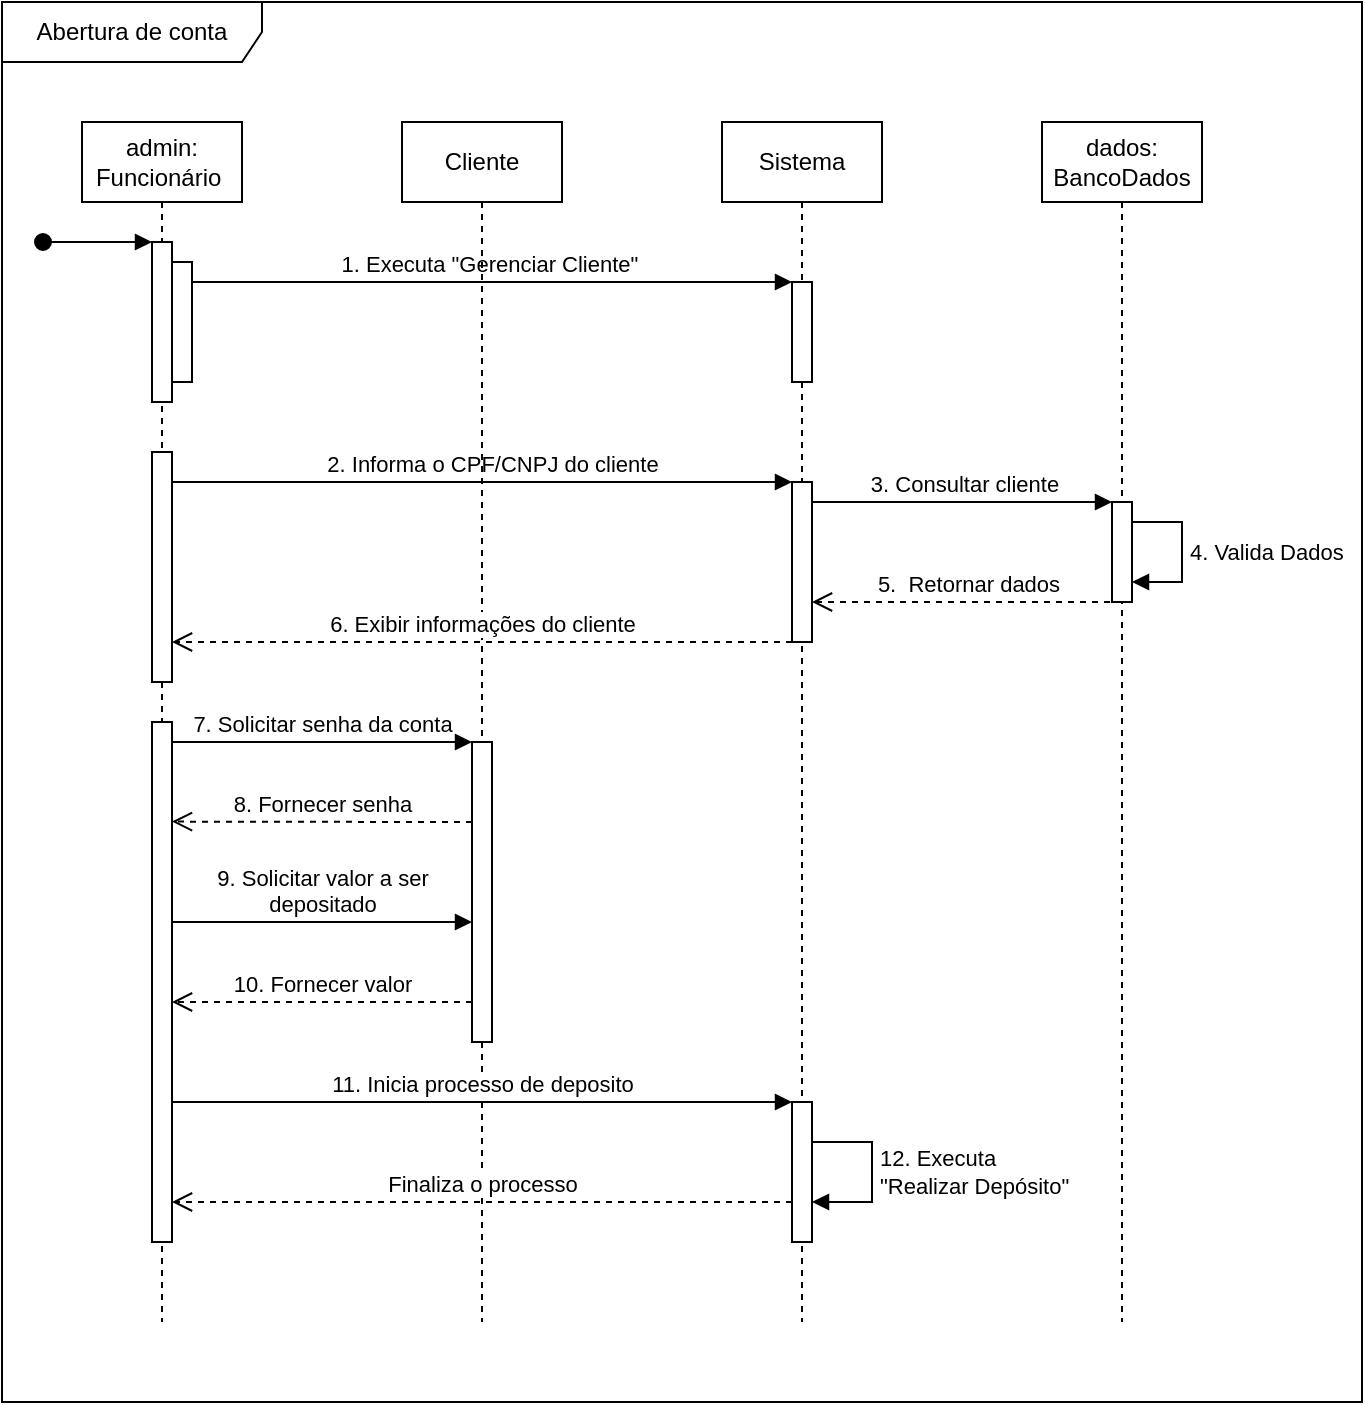 <mxfile version="22.0.2" type="device">
  <diagram name="Page-1" id="2YBvvXClWsGukQMizWep">
    <mxGraphModel dx="733" dy="443" grid="1" gridSize="10" guides="1" tooltips="1" connect="1" arrows="1" fold="1" page="1" pageScale="1" pageWidth="850" pageHeight="1100" math="0" shadow="0">
      <root>
        <mxCell id="0" />
        <mxCell id="1" parent="0" />
        <mxCell id="aM9ryv3xv72pqoxQDRHE-1" value="admin:&lt;br&gt;Funcionário&amp;nbsp;" style="shape=umlLifeline;perimeter=lifelinePerimeter;whiteSpace=wrap;html=1;container=0;dropTarget=0;collapsible=0;recursiveResize=0;outlineConnect=0;portConstraint=eastwest;newEdgeStyle={&quot;edgeStyle&quot;:&quot;elbowEdgeStyle&quot;,&quot;elbow&quot;:&quot;vertical&quot;,&quot;curved&quot;:0,&quot;rounded&quot;:0};" parent="1" vertex="1">
          <mxGeometry x="80" y="120" width="80" height="600" as="geometry" />
        </mxCell>
        <mxCell id="aM9ryv3xv72pqoxQDRHE-3" value="" style="html=1;verticalAlign=bottom;startArrow=oval;endArrow=block;startSize=8;edgeStyle=elbowEdgeStyle;elbow=vertical;curved=0;rounded=0;" parent="aM9ryv3xv72pqoxQDRHE-1" target="uXZNI4YIFWPXd48hCcIp-16" edge="1">
          <mxGeometry relative="1" as="geometry">
            <mxPoint x="-19.5" y="60" as="sourcePoint" />
            <mxPoint x="30" y="60" as="targetPoint" />
          </mxGeometry>
        </mxCell>
        <mxCell id="uXZNI4YIFWPXd48hCcIp-13" value="" style="html=1;points=[[0,0,0,0,5],[0,1,0,0,-5],[1,0,0,0,5],[1,1,0,0,-5]];perimeter=orthogonalPerimeter;outlineConnect=0;targetShapes=umlLifeline;portConstraint=eastwest;newEdgeStyle={&quot;curved&quot;:0,&quot;rounded&quot;:0};" vertex="1" parent="aM9ryv3xv72pqoxQDRHE-1">
          <mxGeometry x="35" y="165" width="10" height="115" as="geometry" />
        </mxCell>
        <mxCell id="uXZNI4YIFWPXd48hCcIp-16" value="" style="html=1;points=[[0,0,0,0,5],[0,1,0,0,-5],[1,0,0,0,5],[1,1,0,0,-5]];perimeter=orthogonalPerimeter;outlineConnect=0;targetShapes=umlLifeline;portConstraint=eastwest;newEdgeStyle={&quot;curved&quot;:0,&quot;rounded&quot;:0};" vertex="1" parent="aM9ryv3xv72pqoxQDRHE-1">
          <mxGeometry x="35" y="60" width="10" height="80" as="geometry" />
        </mxCell>
        <mxCell id="uXZNI4YIFWPXd48hCcIp-17" value="" style="html=1;points=[[0,0,0,0,5],[0,1,0,0,-5],[1,0,0,0,5],[1,1,0,0,-5]];perimeter=orthogonalPerimeter;outlineConnect=0;targetShapes=umlLifeline;portConstraint=eastwest;newEdgeStyle={&quot;curved&quot;:0,&quot;rounded&quot;:0};" vertex="1" parent="aM9ryv3xv72pqoxQDRHE-1">
          <mxGeometry x="45" y="70" width="10" height="60" as="geometry" />
        </mxCell>
        <mxCell id="aM9ryv3xv72pqoxQDRHE-5" value="Sistema" style="shape=umlLifeline;perimeter=lifelinePerimeter;whiteSpace=wrap;html=1;container=0;dropTarget=0;collapsible=0;recursiveResize=0;outlineConnect=0;portConstraint=eastwest;newEdgeStyle={&quot;edgeStyle&quot;:&quot;elbowEdgeStyle&quot;,&quot;elbow&quot;:&quot;vertical&quot;,&quot;curved&quot;:0,&quot;rounded&quot;:0};" parent="1" vertex="1">
          <mxGeometry x="400" y="120" width="80" height="600" as="geometry" />
        </mxCell>
        <mxCell id="aM9ryv3xv72pqoxQDRHE-6" value="" style="html=1;points=[];perimeter=orthogonalPerimeter;outlineConnect=0;targetShapes=umlLifeline;portConstraint=eastwest;newEdgeStyle={&quot;edgeStyle&quot;:&quot;elbowEdgeStyle&quot;,&quot;elbow&quot;:&quot;vertical&quot;,&quot;curved&quot;:0,&quot;rounded&quot;:0};" parent="aM9ryv3xv72pqoxQDRHE-5" vertex="1">
          <mxGeometry x="35" y="180" width="10" height="80" as="geometry" />
        </mxCell>
        <mxCell id="uXZNI4YIFWPXd48hCcIp-35" value="" style="html=1;points=[[0,0,0,0,5],[0,1,0,0,-5],[1,0,0,0,5],[1,1,0,0,-5]];perimeter=orthogonalPerimeter;outlineConnect=0;targetShapes=umlLifeline;portConstraint=eastwest;newEdgeStyle={&quot;curved&quot;:0,&quot;rounded&quot;:0};" vertex="1" parent="aM9ryv3xv72pqoxQDRHE-5">
          <mxGeometry x="35" y="80" width="10" height="50" as="geometry" />
        </mxCell>
        <mxCell id="uXZNI4YIFWPXd48hCcIp-1" value="dados:&lt;br&gt;BancoDados" style="shape=umlLifeline;perimeter=lifelinePerimeter;whiteSpace=wrap;html=1;container=1;dropTarget=0;collapsible=0;recursiveResize=0;outlineConnect=0;portConstraint=eastwest;newEdgeStyle={&quot;curved&quot;:0,&quot;rounded&quot;:0};" vertex="1" parent="1">
          <mxGeometry x="560" y="120" width="80" height="600" as="geometry" />
        </mxCell>
        <mxCell id="uXZNI4YIFWPXd48hCcIp-3" value="" style="html=1;points=[];perimeter=orthogonalPerimeter;outlineConnect=0;targetShapes=umlLifeline;portConstraint=eastwest;newEdgeStyle={&quot;edgeStyle&quot;:&quot;elbowEdgeStyle&quot;,&quot;elbow&quot;:&quot;vertical&quot;,&quot;curved&quot;:0,&quot;rounded&quot;:0};" vertex="1" parent="uXZNI4YIFWPXd48hCcIp-1">
          <mxGeometry x="35" y="190" width="10" height="50" as="geometry" />
        </mxCell>
        <mxCell id="uXZNI4YIFWPXd48hCcIp-48" value="4. Valida Dados" style="html=1;align=left;spacingLeft=2;endArrow=block;rounded=0;edgeStyle=orthogonalEdgeStyle;curved=0;rounded=0;" edge="1" target="uXZNI4YIFWPXd48hCcIp-3" parent="uXZNI4YIFWPXd48hCcIp-1" source="uXZNI4YIFWPXd48hCcIp-3">
          <mxGeometry relative="1" as="geometry">
            <mxPoint x="50" y="200" as="sourcePoint" />
            <Array as="points">
              <mxPoint x="70" y="200" />
              <mxPoint x="70" y="230" />
            </Array>
            <mxPoint x="55" y="230" as="targetPoint" />
          </mxGeometry>
        </mxCell>
        <mxCell id="uXZNI4YIFWPXd48hCcIp-6" value="2. Informa o CPF/CNPJ do cliente" style="html=1;verticalAlign=bottom;endArrow=block;curved=0;rounded=0;" edge="1" parent="1" source="uXZNI4YIFWPXd48hCcIp-13" target="aM9ryv3xv72pqoxQDRHE-6">
          <mxGeometry x="0.029" width="80" relative="1" as="geometry">
            <mxPoint x="150" y="300" as="sourcePoint" />
            <mxPoint x="365" y="300" as="targetPoint" />
            <Array as="points">
              <mxPoint x="330" y="300" />
            </Array>
            <mxPoint as="offset" />
          </mxGeometry>
        </mxCell>
        <mxCell id="uXZNI4YIFWPXd48hCcIp-10" value="3. Consultar cliente" style="html=1;verticalAlign=bottom;endArrow=block;curved=0;rounded=0;" edge="1" parent="1">
          <mxGeometry x="0.006" width="80" relative="1" as="geometry">
            <mxPoint x="445" y="310" as="sourcePoint" />
            <mxPoint x="595" y="310" as="targetPoint" />
            <mxPoint as="offset" />
          </mxGeometry>
        </mxCell>
        <mxCell id="uXZNI4YIFWPXd48hCcIp-12" value="5.&amp;nbsp; Retornar dados" style="html=1;verticalAlign=bottom;endArrow=open;dashed=1;endSize=8;curved=0;rounded=0;" edge="1" parent="1">
          <mxGeometry relative="1" as="geometry">
            <mxPoint x="600" y="360" as="sourcePoint" />
            <mxPoint x="445" y="360" as="targetPoint" />
          </mxGeometry>
        </mxCell>
        <mxCell id="uXZNI4YIFWPXd48hCcIp-23" value="1. Executa &quot;Gerenciar Cliente&quot;&amp;nbsp;" style="html=1;verticalAlign=bottom;endArrow=block;curved=0;rounded=0;" edge="1" parent="1">
          <mxGeometry width="80" relative="1" as="geometry">
            <mxPoint x="135" y="200" as="sourcePoint" />
            <mxPoint x="435" y="200" as="targetPoint" />
          </mxGeometry>
        </mxCell>
        <mxCell id="uXZNI4YIFWPXd48hCcIp-26" value="Abertura de conta" style="shape=umlFrame;whiteSpace=wrap;html=1;pointerEvents=0;width=130;height=30;" vertex="1" parent="1">
          <mxGeometry x="40" y="60" width="680" height="700" as="geometry" />
        </mxCell>
        <mxCell id="uXZNI4YIFWPXd48hCcIp-33" value="Cliente" style="shape=umlLifeline;perimeter=lifelinePerimeter;whiteSpace=wrap;html=1;container=1;dropTarget=0;collapsible=0;recursiveResize=0;outlineConnect=0;portConstraint=eastwest;newEdgeStyle={&quot;curved&quot;:0,&quot;rounded&quot;:0};" vertex="1" parent="1">
          <mxGeometry x="240" y="120" width="80" height="600" as="geometry" />
        </mxCell>
        <mxCell id="uXZNI4YIFWPXd48hCcIp-41" value="" style="html=1;points=[[0,0,0,0,5],[0,1,0,0,-5],[1,0,0,0,5],[1,1,0,0,-5]];perimeter=orthogonalPerimeter;outlineConnect=0;targetShapes=umlLifeline;portConstraint=eastwest;newEdgeStyle={&quot;curved&quot;:0,&quot;rounded&quot;:0};" vertex="1" parent="uXZNI4YIFWPXd48hCcIp-33">
          <mxGeometry x="35" y="310" width="10" height="150" as="geometry" />
        </mxCell>
        <mxCell id="uXZNI4YIFWPXd48hCcIp-39" value="6. Exibir informações do cliente" style="html=1;verticalAlign=bottom;endArrow=open;dashed=1;endSize=8;curved=0;rounded=0;" edge="1" parent="1">
          <mxGeometry relative="1" as="geometry">
            <mxPoint x="435" y="380" as="sourcePoint" />
            <mxPoint x="125" y="380" as="targetPoint" />
            <Array as="points">
              <mxPoint x="380" y="380" />
            </Array>
          </mxGeometry>
        </mxCell>
        <mxCell id="uXZNI4YIFWPXd48hCcIp-40" value="" style="html=1;points=[[0,0,0,0,5],[0,1,0,0,-5],[1,0,0,0,5],[1,1,0,0,-5]];perimeter=orthogonalPerimeter;outlineConnect=0;targetShapes=umlLifeline;portConstraint=eastwest;newEdgeStyle={&quot;curved&quot;:0,&quot;rounded&quot;:0};" vertex="1" parent="1">
          <mxGeometry x="115" y="420" width="10" height="260" as="geometry" />
        </mxCell>
        <mxCell id="uXZNI4YIFWPXd48hCcIp-42" value="7. Solicitar senha da conta" style="html=1;verticalAlign=bottom;endArrow=block;curved=0;rounded=0;" edge="1" parent="1" target="uXZNI4YIFWPXd48hCcIp-41">
          <mxGeometry x="-0.002" width="80" relative="1" as="geometry">
            <mxPoint x="125" y="430" as="sourcePoint" />
            <mxPoint x="270" y="430" as="targetPoint" />
            <mxPoint as="offset" />
          </mxGeometry>
        </mxCell>
        <mxCell id="uXZNI4YIFWPXd48hCcIp-43" value="8. Fornecer senha" style="html=1;verticalAlign=bottom;endArrow=open;dashed=1;endSize=8;curved=0;rounded=0;" edge="1" parent="1" source="uXZNI4YIFWPXd48hCcIp-41">
          <mxGeometry relative="1" as="geometry">
            <mxPoint x="270" y="470" as="sourcePoint" />
            <mxPoint x="125" y="469.8" as="targetPoint" />
            <Array as="points">
              <mxPoint x="260" y="470" />
            </Array>
          </mxGeometry>
        </mxCell>
        <mxCell id="uXZNI4YIFWPXd48hCcIp-49" value="9. Solicitar valor a ser &lt;br&gt;depositado" style="html=1;verticalAlign=bottom;endArrow=block;curved=0;rounded=0;" edge="1" parent="1">
          <mxGeometry width="80" relative="1" as="geometry">
            <mxPoint x="125" y="520" as="sourcePoint" />
            <mxPoint x="275" y="520" as="targetPoint" />
          </mxGeometry>
        </mxCell>
        <mxCell id="uXZNI4YIFWPXd48hCcIp-51" value="10. Fornecer valor" style="html=1;verticalAlign=bottom;endArrow=open;dashed=1;endSize=8;curved=0;rounded=0;" edge="1" parent="1">
          <mxGeometry relative="1" as="geometry">
            <mxPoint x="275" y="560" as="sourcePoint" />
            <mxPoint x="125" y="560" as="targetPoint" />
          </mxGeometry>
        </mxCell>
        <mxCell id="uXZNI4YIFWPXd48hCcIp-53" value="11. Inicia processo de deposito" style="html=1;verticalAlign=bottom;endArrow=block;curved=0;rounded=0;" edge="1" parent="1">
          <mxGeometry width="80" relative="1" as="geometry">
            <mxPoint x="125" y="610" as="sourcePoint" />
            <mxPoint x="435" y="610" as="targetPoint" />
          </mxGeometry>
        </mxCell>
        <mxCell id="uXZNI4YIFWPXd48hCcIp-54" value="" style="html=1;points=[[0,0,0,0,5],[0,1,0,0,-5],[1,0,0,0,5],[1,1,0,0,-5]];perimeter=orthogonalPerimeter;outlineConnect=0;targetShapes=umlLifeline;portConstraint=eastwest;newEdgeStyle={&quot;curved&quot;:0,&quot;rounded&quot;:0};" vertex="1" parent="1">
          <mxGeometry x="435" y="610" width="10" height="70" as="geometry" />
        </mxCell>
        <mxCell id="uXZNI4YIFWPXd48hCcIp-57" value="Finaliza o processo" style="html=1;verticalAlign=bottom;endArrow=open;dashed=1;endSize=8;curved=0;rounded=0;" edge="1" parent="1" target="uXZNI4YIFWPXd48hCcIp-40">
          <mxGeometry relative="1" as="geometry">
            <mxPoint x="435" y="660" as="sourcePoint" />
            <mxPoint x="355" y="660" as="targetPoint" />
          </mxGeometry>
        </mxCell>
        <mxCell id="uXZNI4YIFWPXd48hCcIp-59" value="12. Executa&lt;br style=&quot;text-align: center;&quot;&gt;&lt;span style=&quot;text-align: center;&quot;&gt;&quot;Realizar Depósito&quot;&lt;/span&gt;" style="html=1;align=left;spacingLeft=2;endArrow=block;rounded=0;edgeStyle=orthogonalEdgeStyle;curved=0;rounded=0;" edge="1" parent="1">
          <mxGeometry relative="1" as="geometry">
            <mxPoint x="445" y="630" as="sourcePoint" />
            <Array as="points">
              <mxPoint x="475" y="630" />
              <mxPoint x="475" y="660" />
            </Array>
            <mxPoint x="445" y="660" as="targetPoint" />
          </mxGeometry>
        </mxCell>
      </root>
    </mxGraphModel>
  </diagram>
</mxfile>
